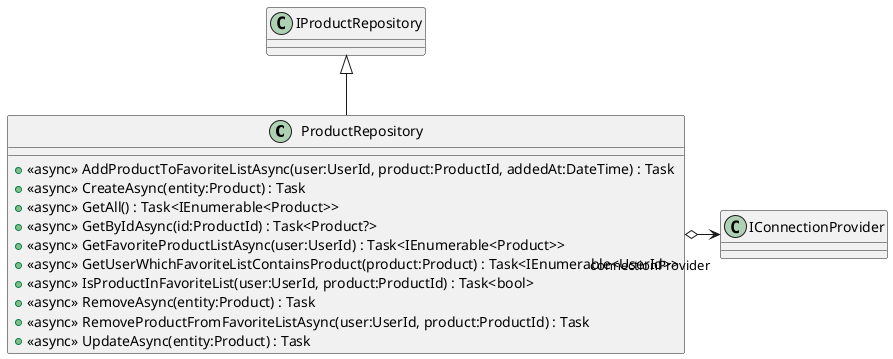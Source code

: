 @startuml
class ProductRepository {
    + <<async>> AddProductToFavoriteListAsync(user:UserId, product:ProductId, addedAt:DateTime) : Task
    + <<async>> CreateAsync(entity:Product) : Task
    + <<async>> GetAll() : Task<IEnumerable<Product>>
    + <<async>> GetByIdAsync(id:ProductId) : Task<Product?>
    + <<async>> GetFavoriteProductListAsync(user:UserId) : Task<IEnumerable<Product>>
    + <<async>> GetUserWhichFavoriteListContainsProduct(product:Product) : Task<IEnumerable<UserId>>
    + <<async>> IsProductInFavoriteList(user:UserId, product:ProductId) : Task<bool>
    + <<async>> RemoveAsync(entity:Product) : Task
    + <<async>> RemoveProductFromFavoriteListAsync(user:UserId, product:ProductId) : Task
    + <<async>> UpdateAsync(entity:Product) : Task
}
IProductRepository <|-- ProductRepository
ProductRepository o-> "connectionProvider" IConnectionProvider
@enduml
